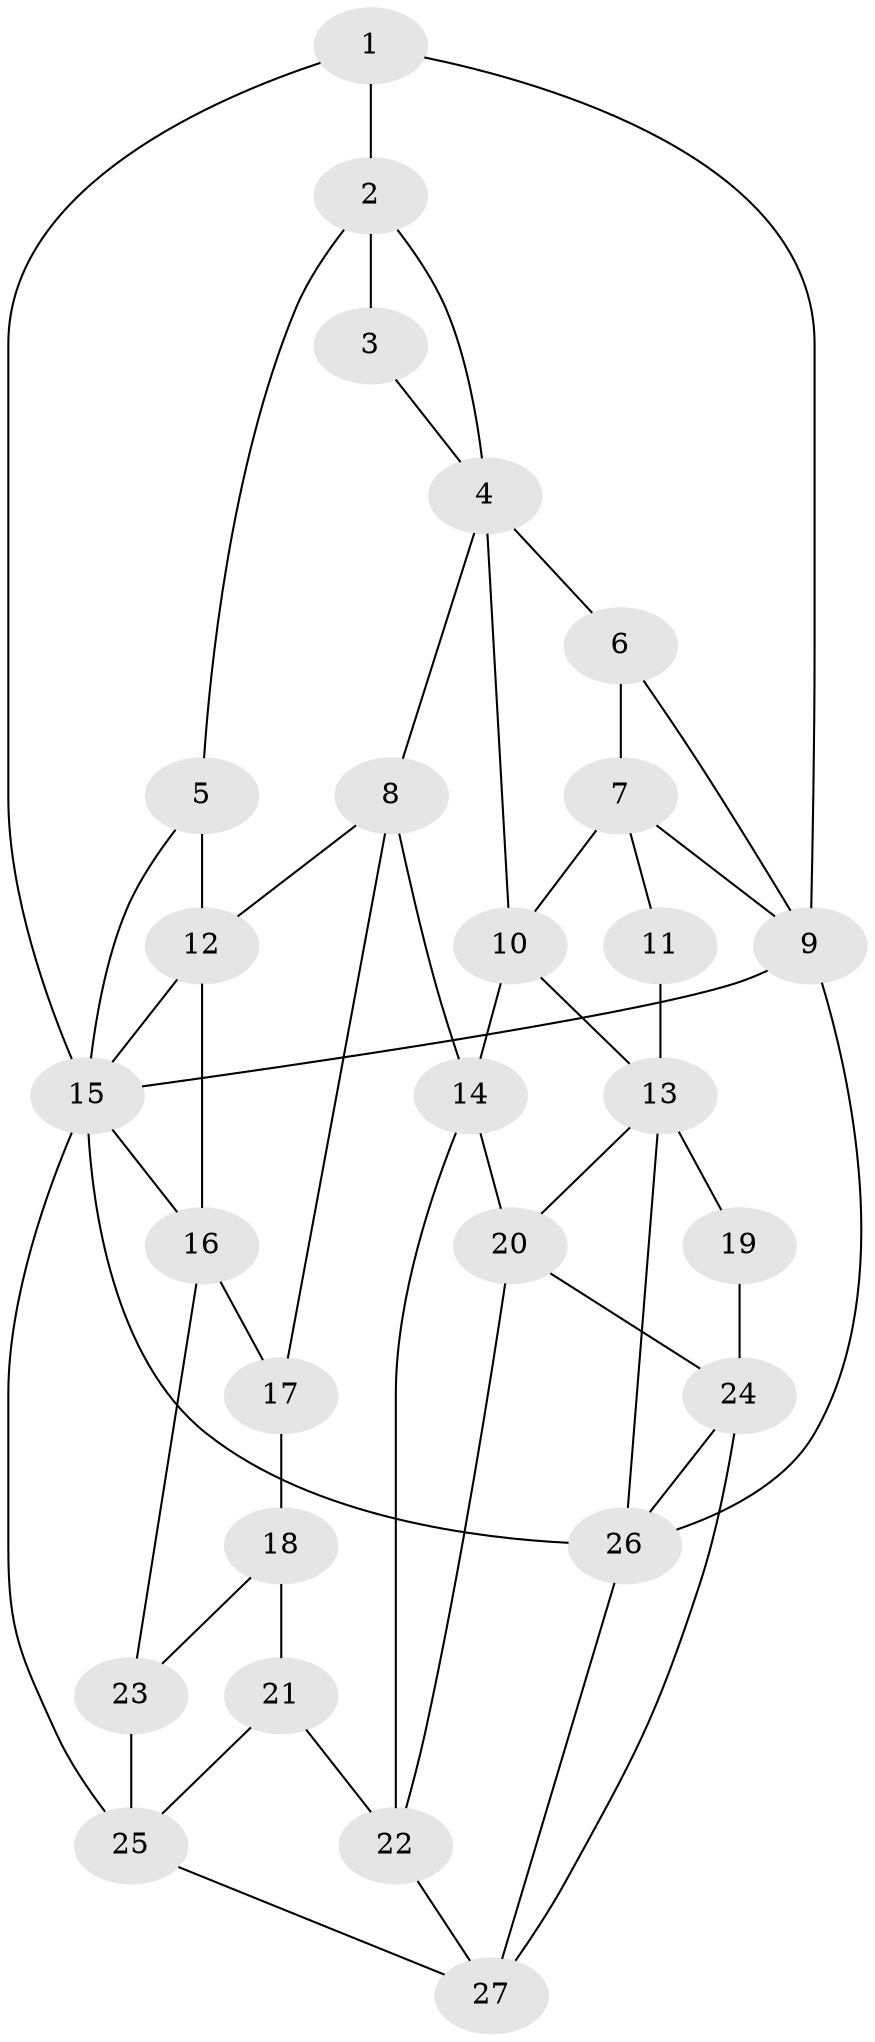 // original degree distribution, {3: 0.047619047619047616, 6: 0.23809523809523808, 5: 0.5, 4: 0.21428571428571427}
// Generated by graph-tools (version 1.1) at 2025/38/03/04/25 23:38:22]
// undirected, 27 vertices, 51 edges
graph export_dot {
  node [color=gray90,style=filled];
  1;
  2;
  3;
  4;
  5;
  6;
  7;
  8;
  9;
  10;
  11;
  12;
  13;
  14;
  15;
  16;
  17;
  18;
  19;
  20;
  21;
  22;
  23;
  24;
  25;
  26;
  27;
  1 -- 2 [weight=1.0];
  1 -- 9 [weight=1.0];
  1 -- 15 [weight=1.0];
  2 -- 3 [weight=2.0];
  2 -- 4 [weight=1.0];
  2 -- 5 [weight=1.0];
  3 -- 4 [weight=1.0];
  4 -- 6 [weight=1.0];
  4 -- 8 [weight=1.0];
  4 -- 10 [weight=1.0];
  5 -- 12 [weight=2.0];
  5 -- 15 [weight=2.0];
  6 -- 7 [weight=2.0];
  6 -- 9 [weight=1.0];
  7 -- 9 [weight=1.0];
  7 -- 10 [weight=1.0];
  7 -- 11 [weight=1.0];
  8 -- 12 [weight=1.0];
  8 -- 14 [weight=2.0];
  8 -- 17 [weight=1.0];
  9 -- 15 [weight=1.0];
  9 -- 26 [weight=1.0];
  10 -- 13 [weight=1.0];
  10 -- 14 [weight=2.0];
  11 -- 13 [weight=2.0];
  12 -- 15 [weight=1.0];
  12 -- 16 [weight=1.0];
  13 -- 19 [weight=1.0];
  13 -- 20 [weight=1.0];
  13 -- 26 [weight=1.0];
  14 -- 20 [weight=1.0];
  14 -- 22 [weight=1.0];
  15 -- 16 [weight=1.0];
  15 -- 25 [weight=1.0];
  15 -- 26 [weight=2.0];
  16 -- 17 [weight=2.0];
  16 -- 23 [weight=1.0];
  17 -- 18 [weight=2.0];
  18 -- 21 [weight=1.0];
  18 -- 23 [weight=1.0];
  19 -- 24 [weight=2.0];
  20 -- 22 [weight=1.0];
  20 -- 24 [weight=1.0];
  21 -- 22 [weight=2.0];
  21 -- 25 [weight=1.0];
  22 -- 27 [weight=1.0];
  23 -- 25 [weight=2.0];
  24 -- 26 [weight=2.0];
  24 -- 27 [weight=1.0];
  25 -- 27 [weight=1.0];
  26 -- 27 [weight=1.0];
}

